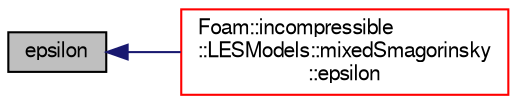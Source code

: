 digraph "epsilon"
{
  bgcolor="transparent";
  edge [fontname="FreeSans",fontsize="10",labelfontname="FreeSans",labelfontsize="10"];
  node [fontname="FreeSans",fontsize="10",shape=record];
  rankdir="LR";
  Node14 [label="epsilon",height=0.2,width=0.4,color="black", fillcolor="grey75", style="filled", fontcolor="black"];
  Node14 -> Node15 [dir="back",color="midnightblue",fontsize="10",style="solid",fontname="FreeSans"];
  Node15 [label="Foam::incompressible\l::LESModels::mixedSmagorinsky\l::epsilon",height=0.2,width=0.4,color="red",URL="$a30882.html#a7593db4148b0ba5155861a0292ec9c32",tooltip="Return the SGS turbulent disipation rate. "];
}
